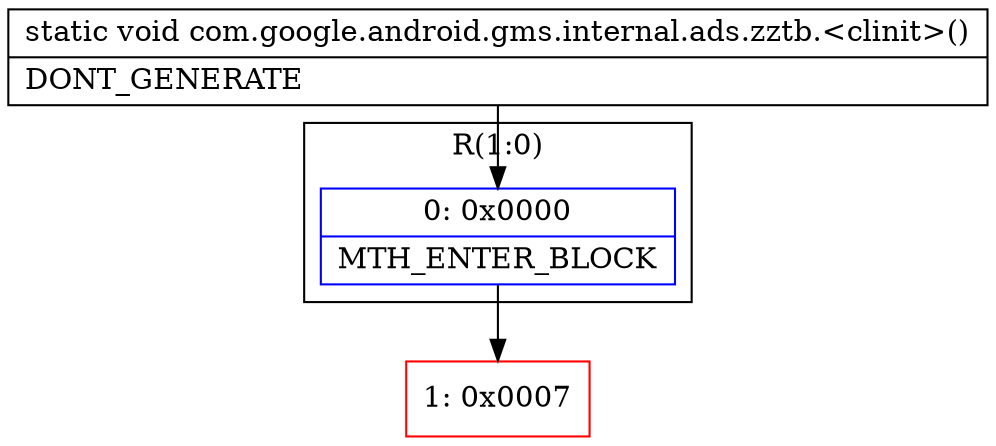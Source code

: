 digraph "CFG forcom.google.android.gms.internal.ads.zztb.\<clinit\>()V" {
subgraph cluster_Region_50832766 {
label = "R(1:0)";
node [shape=record,color=blue];
Node_0 [shape=record,label="{0\:\ 0x0000|MTH_ENTER_BLOCK\l}"];
}
Node_1 [shape=record,color=red,label="{1\:\ 0x0007}"];
MethodNode[shape=record,label="{static void com.google.android.gms.internal.ads.zztb.\<clinit\>()  | DONT_GENERATE\l}"];
MethodNode -> Node_0;
Node_0 -> Node_1;
}

